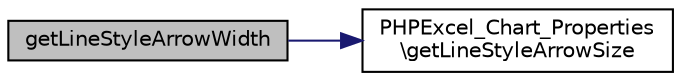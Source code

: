 digraph "getLineStyleArrowWidth"
{
  edge [fontname="Helvetica",fontsize="10",labelfontname="Helvetica",labelfontsize="10"];
  node [fontname="Helvetica",fontsize="10",shape=record];
  rankdir="LR";
  Node26 [label="getLineStyleArrowWidth",height=0.2,width=0.4,color="black", fillcolor="grey75", style="filled", fontcolor="black"];
  Node26 -> Node27 [color="midnightblue",fontsize="10",style="solid",fontname="Helvetica"];
  Node27 [label="PHPExcel_Chart_Properties\l\\getLineStyleArrowSize",height=0.2,width=0.4,color="black", fillcolor="white", style="filled",URL="$class_p_h_p_excel___chart___properties.html#a346ac6a62ebdb4210950b24239eff8f4"];
}
